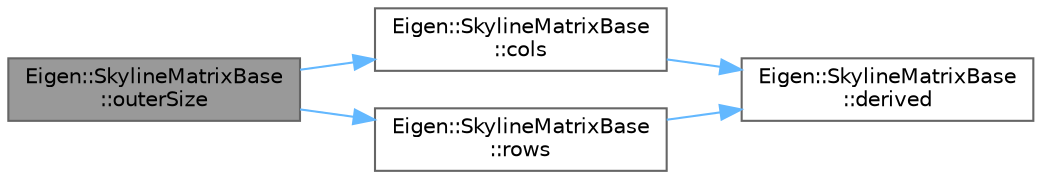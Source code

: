 digraph "Eigen::SkylineMatrixBase::outerSize"
{
 // LATEX_PDF_SIZE
  bgcolor="transparent";
  edge [fontname=Helvetica,fontsize=10,labelfontname=Helvetica,labelfontsize=10];
  node [fontname=Helvetica,fontsize=10,shape=box,height=0.2,width=0.4];
  rankdir="LR";
  Node1 [id="Node000001",label="Eigen::SkylineMatrixBase\l::outerSize",height=0.2,width=0.4,color="gray40", fillcolor="grey60", style="filled", fontcolor="black",tooltip=" "];
  Node1 -> Node2 [id="edge1_Node000001_Node000002",color="steelblue1",style="solid",tooltip=" "];
  Node2 [id="Node000002",label="Eigen::SkylineMatrixBase\l::cols",height=0.2,width=0.4,color="grey40", fillcolor="white", style="filled",URL="$class_eigen_1_1_skyline_matrix_base.html#aff9cfadb45ffbae8a33b710bc9b49d71",tooltip=" "];
  Node2 -> Node3 [id="edge2_Node000002_Node000003",color="steelblue1",style="solid",tooltip=" "];
  Node3 [id="Node000003",label="Eigen::SkylineMatrixBase\l::derived",height=0.2,width=0.4,color="grey40", fillcolor="white", style="filled",URL="$class_eigen_1_1_skyline_matrix_base.html#a30fcdf39652c1d1c76cb79cb410a835d",tooltip=" "];
  Node1 -> Node4 [id="edge3_Node000001_Node000004",color="steelblue1",style="solid",tooltip=" "];
  Node4 [id="Node000004",label="Eigen::SkylineMatrixBase\l::rows",height=0.2,width=0.4,color="grey40", fillcolor="white", style="filled",URL="$class_eigen_1_1_skyline_matrix_base.html#a8243b2fe6bcc6c3037717fcb0afa9d46",tooltip=" "];
  Node4 -> Node3 [id="edge4_Node000004_Node000003",color="steelblue1",style="solid",tooltip=" "];
}
